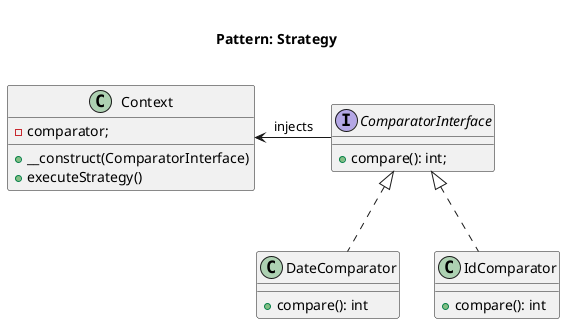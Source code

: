 @startuml
    Title <size:20>\nPattern: Strategy\n

    interface ComparatorInterface {
        + compare(): int;
    }

    class Context {
        - comparator;
        + __construct(ComparatorInterface)
        + executeStrategy()
    }

    class DateComparator implements ComparatorInterface {
        + compare(): int
    }

    class IdComparator implements ComparatorInterface {
        + compare(): int
    }

	ComparatorInterface -left-> Context: injects
@enduml